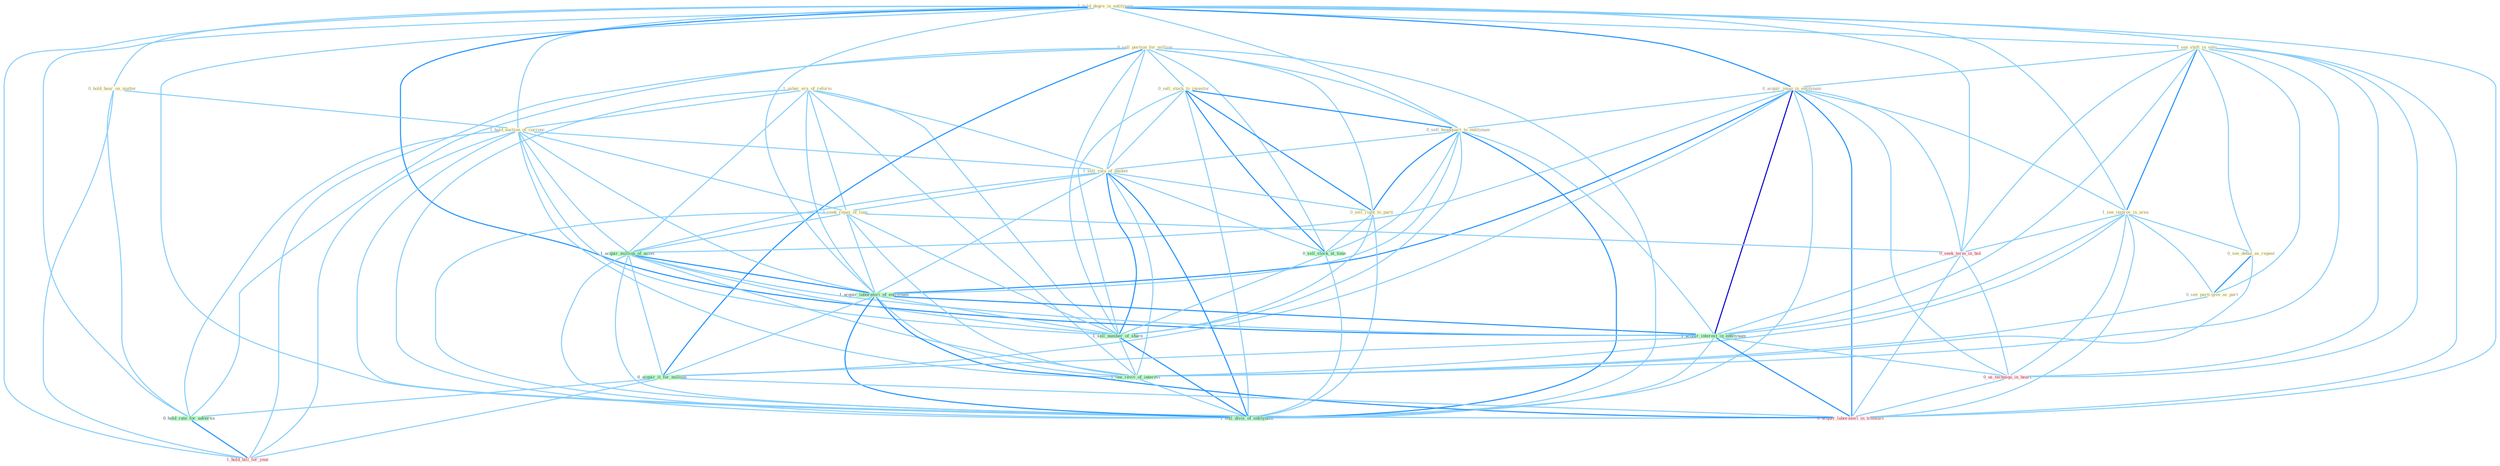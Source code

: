 Graph G{ 
    node
    [shape=polygon,style=filled,width=.5,height=.06,color="#BDFCC9",fixedsize=true,fontsize=4,
    fontcolor="#2f4f4f"];
    {node
    [color="#ffffe0", fontcolor="#8b7d6b"] "1_usher_era_of_reform " "0_sell_portion_for_million " "1_hold_degre_in_entitynam " "1_see_shift_in_valu " "0_acquir_imag_in_entitynam " "0_hold_hear_on_matter " "1_hold_auction_of_currenc " "1_see_improv_in_area " "0_sell_stock_to_investor " "0_sell_headquart_to_entitynam " "1_sell_valu_of_basket " "0_sell_right_to_parti " "1_seek_repay_of_loan " "0_see_debat_as_repeat " "0_see_parti-give_as_part "}
{node [color="#fff0f5", fontcolor="#b22222"] "0_seek_term_in_bid " "0_us_techniqu_in_heart " "0_acquir_laboratori_in_transact " "1_hold_bill_for_year "}
edge [color="#B0E2FF"];

	"1_usher_era_of_reform " -- "1_hold_auction_of_currenc " [w="1", color="#87cefa" ];
	"1_usher_era_of_reform " -- "1_sell_valu_of_basket " [w="1", color="#87cefa" ];
	"1_usher_era_of_reform " -- "1_seek_repay_of_loan " [w="1", color="#87cefa" ];
	"1_usher_era_of_reform " -- "1_acquir_million_of_asset " [w="1", color="#87cefa" ];
	"1_usher_era_of_reform " -- "1_acquir_laboratori_of_entitynam " [w="1", color="#87cefa" ];
	"1_usher_era_of_reform " -- "1_sell_number_of_share " [w="1", color="#87cefa" ];
	"1_usher_era_of_reform " -- "1_see_reviv_of_interest " [w="1", color="#87cefa" ];
	"1_usher_era_of_reform " -- "1_sell_divis_of_entitynam " [w="1", color="#87cefa" ];
	"0_sell_portion_for_million " -- "0_sell_stock_to_investor " [w="1", color="#87cefa" ];
	"0_sell_portion_for_million " -- "0_sell_headquart_to_entitynam " [w="1", color="#87cefa" ];
	"0_sell_portion_for_million " -- "1_sell_valu_of_basket " [w="1", color="#87cefa" ];
	"0_sell_portion_for_million " -- "0_sell_right_to_parti " [w="1", color="#87cefa" ];
	"0_sell_portion_for_million " -- "0_acquir_it_for_million " [w="2", color="#1e90ff" , len=0.8];
	"0_sell_portion_for_million " -- "0_hold_rate_for_advertis " [w="1", color="#87cefa" ];
	"0_sell_portion_for_million " -- "0_sell_stock_at_time " [w="1", color="#87cefa" ];
	"0_sell_portion_for_million " -- "1_sell_number_of_share " [w="1", color="#87cefa" ];
	"0_sell_portion_for_million " -- "1_hold_bill_for_year " [w="1", color="#87cefa" ];
	"0_sell_portion_for_million " -- "1_sell_divis_of_entitynam " [w="1", color="#87cefa" ];
	"1_hold_degre_in_entitynam " -- "1_see_shift_in_valu " [w="1", color="#87cefa" ];
	"1_hold_degre_in_entitynam " -- "0_acquir_imag_in_entitynam " [w="2", color="#1e90ff" , len=0.8];
	"1_hold_degre_in_entitynam " -- "0_hold_hear_on_matter " [w="1", color="#87cefa" ];
	"1_hold_degre_in_entitynam " -- "1_hold_auction_of_currenc " [w="1", color="#87cefa" ];
	"1_hold_degre_in_entitynam " -- "1_see_improv_in_area " [w="1", color="#87cefa" ];
	"1_hold_degre_in_entitynam " -- "0_sell_headquart_to_entitynam " [w="1", color="#87cefa" ];
	"1_hold_degre_in_entitynam " -- "1_acquir_laboratori_of_entitynam " [w="1", color="#87cefa" ];
	"1_hold_degre_in_entitynam " -- "0_seek_term_in_bid " [w="1", color="#87cefa" ];
	"1_hold_degre_in_entitynam " -- "1_acquir_interest_in_entitynam " [w="2", color="#1e90ff" , len=0.8];
	"1_hold_degre_in_entitynam " -- "0_us_techniqu_in_heart " [w="1", color="#87cefa" ];
	"1_hold_degre_in_entitynam " -- "0_hold_rate_for_advertis " [w="1", color="#87cefa" ];
	"1_hold_degre_in_entitynam " -- "0_acquir_laboratori_in_transact " [w="1", color="#87cefa" ];
	"1_hold_degre_in_entitynam " -- "1_hold_bill_for_year " [w="1", color="#87cefa" ];
	"1_hold_degre_in_entitynam " -- "1_sell_divis_of_entitynam " [w="1", color="#87cefa" ];
	"1_see_shift_in_valu " -- "0_acquir_imag_in_entitynam " [w="1", color="#87cefa" ];
	"1_see_shift_in_valu " -- "1_see_improv_in_area " [w="2", color="#1e90ff" , len=0.8];
	"1_see_shift_in_valu " -- "0_see_debat_as_repeat " [w="1", color="#87cefa" ];
	"1_see_shift_in_valu " -- "0_see_parti-give_as_part " [w="1", color="#87cefa" ];
	"1_see_shift_in_valu " -- "0_seek_term_in_bid " [w="1", color="#87cefa" ];
	"1_see_shift_in_valu " -- "1_acquir_interest_in_entitynam " [w="1", color="#87cefa" ];
	"1_see_shift_in_valu " -- "0_us_techniqu_in_heart " [w="1", color="#87cefa" ];
	"1_see_shift_in_valu " -- "0_acquir_laboratori_in_transact " [w="1", color="#87cefa" ];
	"1_see_shift_in_valu " -- "1_see_reviv_of_interest " [w="1", color="#87cefa" ];
	"0_acquir_imag_in_entitynam " -- "1_see_improv_in_area " [w="1", color="#87cefa" ];
	"0_acquir_imag_in_entitynam " -- "0_sell_headquart_to_entitynam " [w="1", color="#87cefa" ];
	"0_acquir_imag_in_entitynam " -- "1_acquir_million_of_asset " [w="1", color="#87cefa" ];
	"0_acquir_imag_in_entitynam " -- "1_acquir_laboratori_of_entitynam " [w="2", color="#1e90ff" , len=0.8];
	"0_acquir_imag_in_entitynam " -- "0_seek_term_in_bid " [w="1", color="#87cefa" ];
	"0_acquir_imag_in_entitynam " -- "1_acquir_interest_in_entitynam " [w="3", color="#0000cd" , len=0.6];
	"0_acquir_imag_in_entitynam " -- "0_us_techniqu_in_heart " [w="1", color="#87cefa" ];
	"0_acquir_imag_in_entitynam " -- "0_acquir_it_for_million " [w="1", color="#87cefa" ];
	"0_acquir_imag_in_entitynam " -- "0_acquir_laboratori_in_transact " [w="2", color="#1e90ff" , len=0.8];
	"0_acquir_imag_in_entitynam " -- "1_sell_divis_of_entitynam " [w="1", color="#87cefa" ];
	"0_hold_hear_on_matter " -- "1_hold_auction_of_currenc " [w="1", color="#87cefa" ];
	"0_hold_hear_on_matter " -- "0_hold_rate_for_advertis " [w="1", color="#87cefa" ];
	"0_hold_hear_on_matter " -- "1_hold_bill_for_year " [w="1", color="#87cefa" ];
	"1_hold_auction_of_currenc " -- "1_sell_valu_of_basket " [w="1", color="#87cefa" ];
	"1_hold_auction_of_currenc " -- "1_seek_repay_of_loan " [w="1", color="#87cefa" ];
	"1_hold_auction_of_currenc " -- "1_acquir_million_of_asset " [w="1", color="#87cefa" ];
	"1_hold_auction_of_currenc " -- "1_acquir_laboratori_of_entitynam " [w="1", color="#87cefa" ];
	"1_hold_auction_of_currenc " -- "0_hold_rate_for_advertis " [w="1", color="#87cefa" ];
	"1_hold_auction_of_currenc " -- "1_sell_number_of_share " [w="1", color="#87cefa" ];
	"1_hold_auction_of_currenc " -- "1_see_reviv_of_interest " [w="1", color="#87cefa" ];
	"1_hold_auction_of_currenc " -- "1_hold_bill_for_year " [w="1", color="#87cefa" ];
	"1_hold_auction_of_currenc " -- "1_sell_divis_of_entitynam " [w="1", color="#87cefa" ];
	"1_see_improv_in_area " -- "0_see_debat_as_repeat " [w="1", color="#87cefa" ];
	"1_see_improv_in_area " -- "0_see_parti-give_as_part " [w="1", color="#87cefa" ];
	"1_see_improv_in_area " -- "0_seek_term_in_bid " [w="1", color="#87cefa" ];
	"1_see_improv_in_area " -- "1_acquir_interest_in_entitynam " [w="1", color="#87cefa" ];
	"1_see_improv_in_area " -- "0_us_techniqu_in_heart " [w="1", color="#87cefa" ];
	"1_see_improv_in_area " -- "0_acquir_laboratori_in_transact " [w="1", color="#87cefa" ];
	"1_see_improv_in_area " -- "1_see_reviv_of_interest " [w="1", color="#87cefa" ];
	"0_sell_stock_to_investor " -- "0_sell_headquart_to_entitynam " [w="2", color="#1e90ff" , len=0.8];
	"0_sell_stock_to_investor " -- "1_sell_valu_of_basket " [w="1", color="#87cefa" ];
	"0_sell_stock_to_investor " -- "0_sell_right_to_parti " [w="2", color="#1e90ff" , len=0.8];
	"0_sell_stock_to_investor " -- "0_sell_stock_at_time " [w="2", color="#1e90ff" , len=0.8];
	"0_sell_stock_to_investor " -- "1_sell_number_of_share " [w="1", color="#87cefa" ];
	"0_sell_stock_to_investor " -- "1_sell_divis_of_entitynam " [w="1", color="#87cefa" ];
	"0_sell_headquart_to_entitynam " -- "1_sell_valu_of_basket " [w="1", color="#87cefa" ];
	"0_sell_headquart_to_entitynam " -- "0_sell_right_to_parti " [w="2", color="#1e90ff" , len=0.8];
	"0_sell_headquart_to_entitynam " -- "1_acquir_laboratori_of_entitynam " [w="1", color="#87cefa" ];
	"0_sell_headquart_to_entitynam " -- "1_acquir_interest_in_entitynam " [w="1", color="#87cefa" ];
	"0_sell_headquart_to_entitynam " -- "0_sell_stock_at_time " [w="1", color="#87cefa" ];
	"0_sell_headquart_to_entitynam " -- "1_sell_number_of_share " [w="1", color="#87cefa" ];
	"0_sell_headquart_to_entitynam " -- "1_sell_divis_of_entitynam " [w="2", color="#1e90ff" , len=0.8];
	"1_sell_valu_of_basket " -- "0_sell_right_to_parti " [w="1", color="#87cefa" ];
	"1_sell_valu_of_basket " -- "1_seek_repay_of_loan " [w="1", color="#87cefa" ];
	"1_sell_valu_of_basket " -- "1_acquir_million_of_asset " [w="1", color="#87cefa" ];
	"1_sell_valu_of_basket " -- "1_acquir_laboratori_of_entitynam " [w="1", color="#87cefa" ];
	"1_sell_valu_of_basket " -- "0_sell_stock_at_time " [w="1", color="#87cefa" ];
	"1_sell_valu_of_basket " -- "1_sell_number_of_share " [w="2", color="#1e90ff" , len=0.8];
	"1_sell_valu_of_basket " -- "1_see_reviv_of_interest " [w="1", color="#87cefa" ];
	"1_sell_valu_of_basket " -- "1_sell_divis_of_entitynam " [w="2", color="#1e90ff" , len=0.8];
	"0_sell_right_to_parti " -- "0_sell_stock_at_time " [w="1", color="#87cefa" ];
	"0_sell_right_to_parti " -- "1_sell_number_of_share " [w="1", color="#87cefa" ];
	"0_sell_right_to_parti " -- "1_sell_divis_of_entitynam " [w="1", color="#87cefa" ];
	"1_seek_repay_of_loan " -- "1_acquir_million_of_asset " [w="1", color="#87cefa" ];
	"1_seek_repay_of_loan " -- "1_acquir_laboratori_of_entitynam " [w="1", color="#87cefa" ];
	"1_seek_repay_of_loan " -- "0_seek_term_in_bid " [w="1", color="#87cefa" ];
	"1_seek_repay_of_loan " -- "1_sell_number_of_share " [w="1", color="#87cefa" ];
	"1_seek_repay_of_loan " -- "1_see_reviv_of_interest " [w="1", color="#87cefa" ];
	"1_seek_repay_of_loan " -- "1_sell_divis_of_entitynam " [w="1", color="#87cefa" ];
	"0_see_debat_as_repeat " -- "0_see_parti-give_as_part " [w="2", color="#1e90ff" , len=0.8];
	"0_see_debat_as_repeat " -- "1_see_reviv_of_interest " [w="1", color="#87cefa" ];
	"0_see_parti-give_as_part " -- "1_see_reviv_of_interest " [w="1", color="#87cefa" ];
	"1_acquir_million_of_asset " -- "1_acquir_laboratori_of_entitynam " [w="2", color="#1e90ff" , len=0.8];
	"1_acquir_million_of_asset " -- "1_acquir_interest_in_entitynam " [w="1", color="#87cefa" ];
	"1_acquir_million_of_asset " -- "0_acquir_it_for_million " [w="1", color="#87cefa" ];
	"1_acquir_million_of_asset " -- "0_acquir_laboratori_in_transact " [w="1", color="#87cefa" ];
	"1_acquir_million_of_asset " -- "1_sell_number_of_share " [w="1", color="#87cefa" ];
	"1_acquir_million_of_asset " -- "1_see_reviv_of_interest " [w="1", color="#87cefa" ];
	"1_acquir_million_of_asset " -- "1_sell_divis_of_entitynam " [w="1", color="#87cefa" ];
	"1_acquir_laboratori_of_entitynam " -- "1_acquir_interest_in_entitynam " [w="2", color="#1e90ff" , len=0.8];
	"1_acquir_laboratori_of_entitynam " -- "0_acquir_it_for_million " [w="1", color="#87cefa" ];
	"1_acquir_laboratori_of_entitynam " -- "0_acquir_laboratori_in_transact " [w="2", color="#1e90ff" , len=0.8];
	"1_acquir_laboratori_of_entitynam " -- "1_sell_number_of_share " [w="1", color="#87cefa" ];
	"1_acquir_laboratori_of_entitynam " -- "1_see_reviv_of_interest " [w="1", color="#87cefa" ];
	"1_acquir_laboratori_of_entitynam " -- "1_sell_divis_of_entitynam " [w="2", color="#1e90ff" , len=0.8];
	"0_seek_term_in_bid " -- "1_acquir_interest_in_entitynam " [w="1", color="#87cefa" ];
	"0_seek_term_in_bid " -- "0_us_techniqu_in_heart " [w="1", color="#87cefa" ];
	"0_seek_term_in_bid " -- "0_acquir_laboratori_in_transact " [w="1", color="#87cefa" ];
	"1_acquir_interest_in_entitynam " -- "0_us_techniqu_in_heart " [w="1", color="#87cefa" ];
	"1_acquir_interest_in_entitynam " -- "0_acquir_it_for_million " [w="1", color="#87cefa" ];
	"1_acquir_interest_in_entitynam " -- "0_acquir_laboratori_in_transact " [w="2", color="#1e90ff" , len=0.8];
	"1_acquir_interest_in_entitynam " -- "1_sell_divis_of_entitynam " [w="1", color="#87cefa" ];
	"0_us_techniqu_in_heart " -- "0_acquir_laboratori_in_transact " [w="1", color="#87cefa" ];
	"0_acquir_it_for_million " -- "0_hold_rate_for_advertis " [w="1", color="#87cefa" ];
	"0_acquir_it_for_million " -- "0_acquir_laboratori_in_transact " [w="1", color="#87cefa" ];
	"0_acquir_it_for_million " -- "1_hold_bill_for_year " [w="1", color="#87cefa" ];
	"0_hold_rate_for_advertis " -- "1_hold_bill_for_year " [w="2", color="#1e90ff" , len=0.8];
	"0_sell_stock_at_time " -- "1_sell_number_of_share " [w="1", color="#87cefa" ];
	"0_sell_stock_at_time " -- "1_sell_divis_of_entitynam " [w="1", color="#87cefa" ];
	"1_sell_number_of_share " -- "1_see_reviv_of_interest " [w="1", color="#87cefa" ];
	"1_sell_number_of_share " -- "1_sell_divis_of_entitynam " [w="2", color="#1e90ff" , len=0.8];
	"1_see_reviv_of_interest " -- "1_sell_divis_of_entitynam " [w="1", color="#87cefa" ];
}